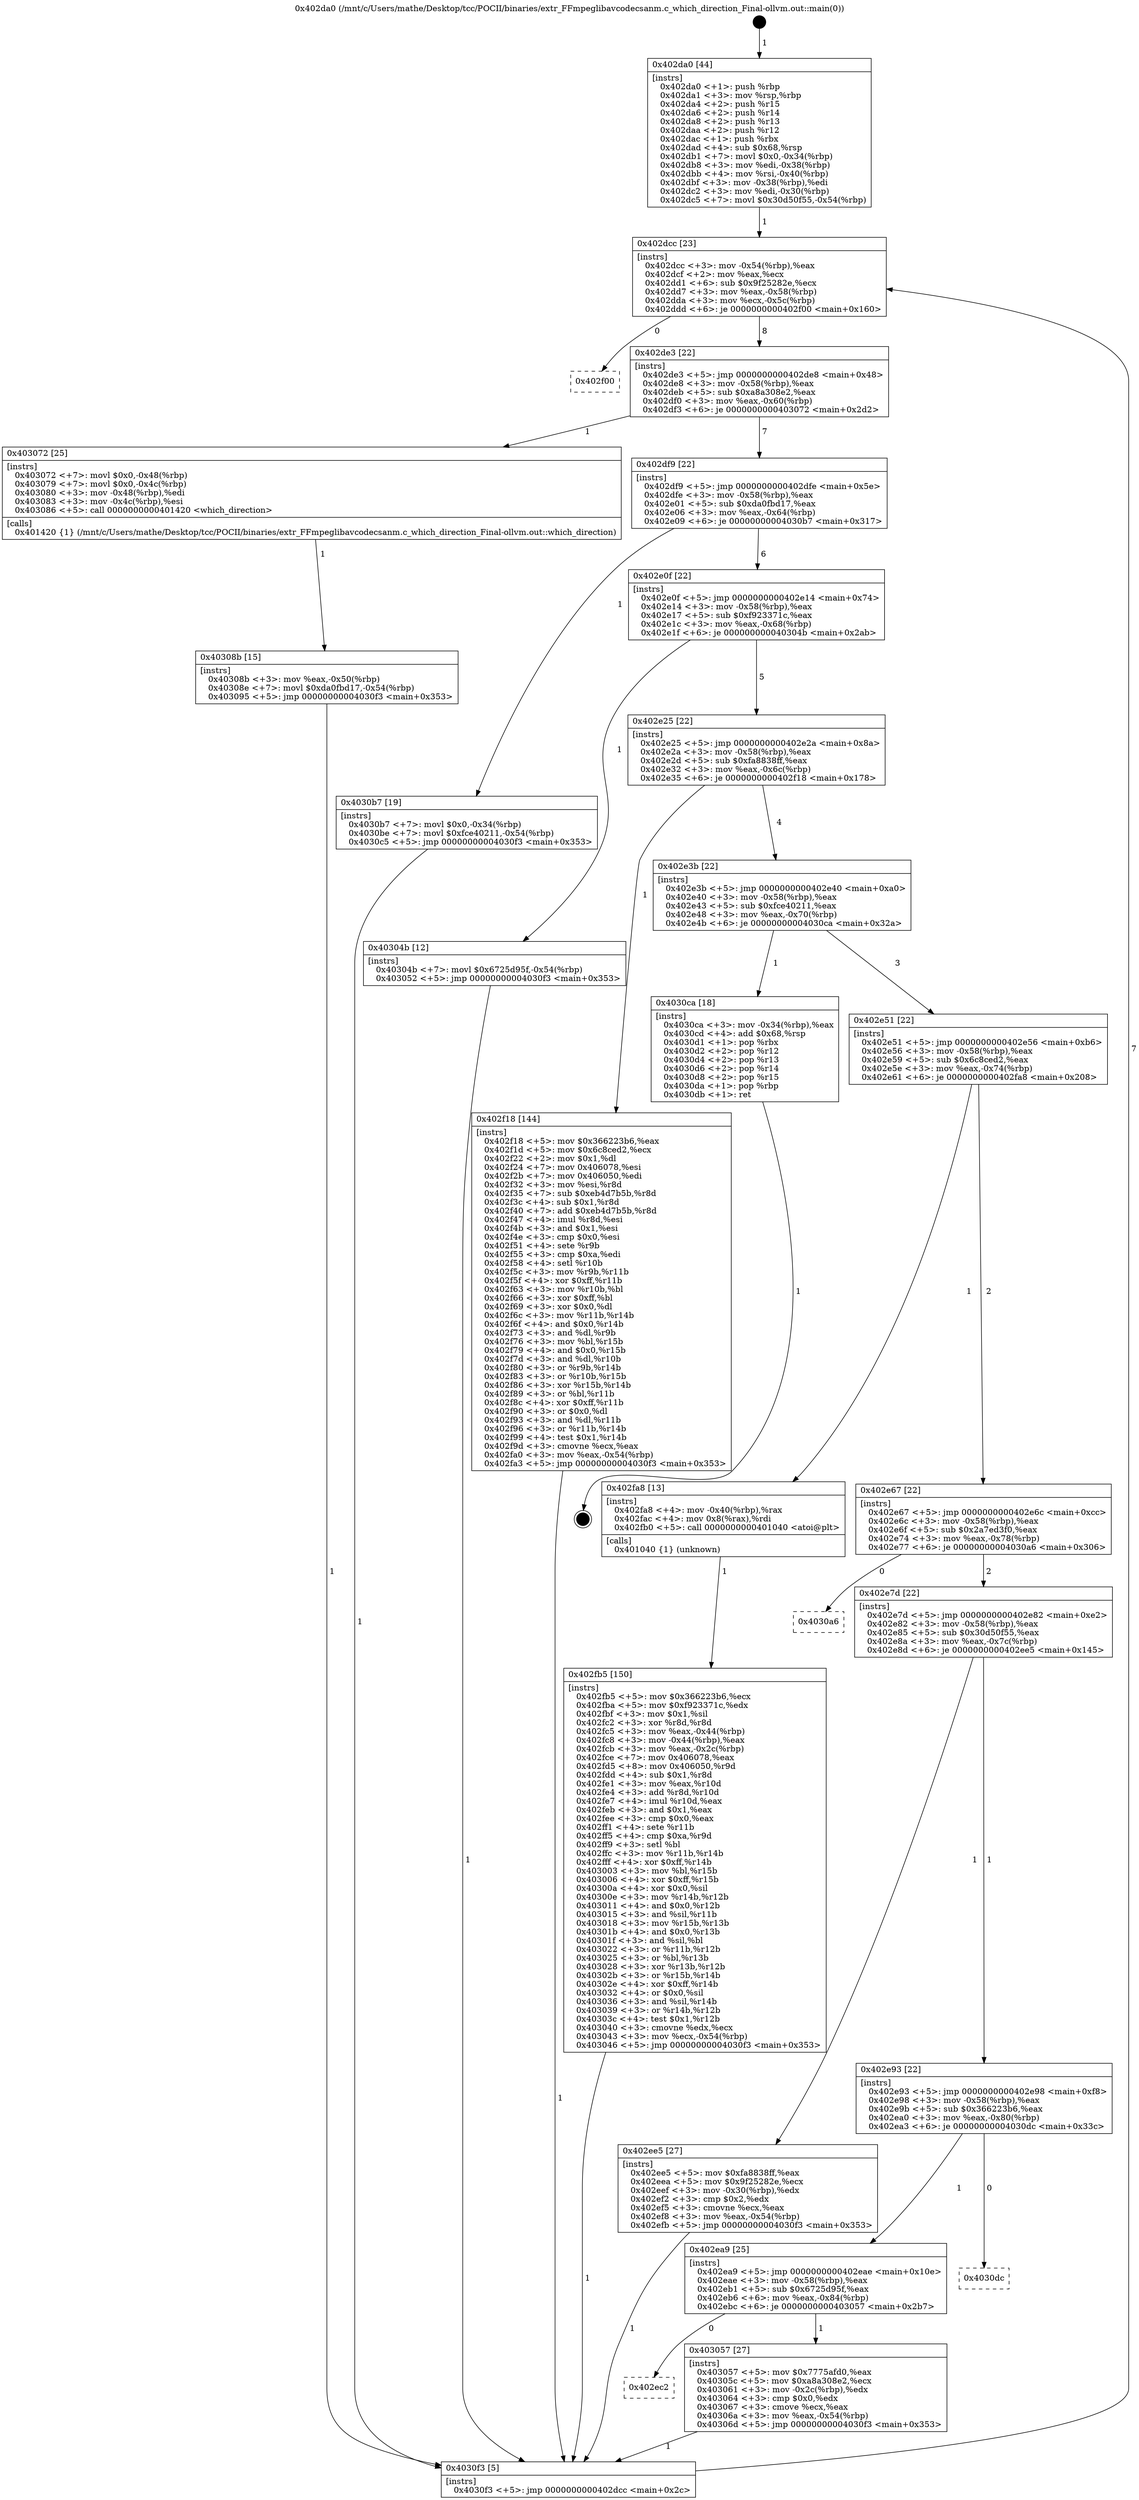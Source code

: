 digraph "0x402da0" {
  label = "0x402da0 (/mnt/c/Users/mathe/Desktop/tcc/POCII/binaries/extr_FFmpeglibavcodecsanm.c_which_direction_Final-ollvm.out::main(0))"
  labelloc = "t"
  node[shape=record]

  Entry [label="",width=0.3,height=0.3,shape=circle,fillcolor=black,style=filled]
  "0x402dcc" [label="{
     0x402dcc [23]\l
     | [instrs]\l
     &nbsp;&nbsp;0x402dcc \<+3\>: mov -0x54(%rbp),%eax\l
     &nbsp;&nbsp;0x402dcf \<+2\>: mov %eax,%ecx\l
     &nbsp;&nbsp;0x402dd1 \<+6\>: sub $0x9f25282e,%ecx\l
     &nbsp;&nbsp;0x402dd7 \<+3\>: mov %eax,-0x58(%rbp)\l
     &nbsp;&nbsp;0x402dda \<+3\>: mov %ecx,-0x5c(%rbp)\l
     &nbsp;&nbsp;0x402ddd \<+6\>: je 0000000000402f00 \<main+0x160\>\l
  }"]
  "0x402f00" [label="{
     0x402f00\l
  }", style=dashed]
  "0x402de3" [label="{
     0x402de3 [22]\l
     | [instrs]\l
     &nbsp;&nbsp;0x402de3 \<+5\>: jmp 0000000000402de8 \<main+0x48\>\l
     &nbsp;&nbsp;0x402de8 \<+3\>: mov -0x58(%rbp),%eax\l
     &nbsp;&nbsp;0x402deb \<+5\>: sub $0xa8a308e2,%eax\l
     &nbsp;&nbsp;0x402df0 \<+3\>: mov %eax,-0x60(%rbp)\l
     &nbsp;&nbsp;0x402df3 \<+6\>: je 0000000000403072 \<main+0x2d2\>\l
  }"]
  Exit [label="",width=0.3,height=0.3,shape=circle,fillcolor=black,style=filled,peripheries=2]
  "0x403072" [label="{
     0x403072 [25]\l
     | [instrs]\l
     &nbsp;&nbsp;0x403072 \<+7\>: movl $0x0,-0x48(%rbp)\l
     &nbsp;&nbsp;0x403079 \<+7\>: movl $0x0,-0x4c(%rbp)\l
     &nbsp;&nbsp;0x403080 \<+3\>: mov -0x48(%rbp),%edi\l
     &nbsp;&nbsp;0x403083 \<+3\>: mov -0x4c(%rbp),%esi\l
     &nbsp;&nbsp;0x403086 \<+5\>: call 0000000000401420 \<which_direction\>\l
     | [calls]\l
     &nbsp;&nbsp;0x401420 \{1\} (/mnt/c/Users/mathe/Desktop/tcc/POCII/binaries/extr_FFmpeglibavcodecsanm.c_which_direction_Final-ollvm.out::which_direction)\l
  }"]
  "0x402df9" [label="{
     0x402df9 [22]\l
     | [instrs]\l
     &nbsp;&nbsp;0x402df9 \<+5\>: jmp 0000000000402dfe \<main+0x5e\>\l
     &nbsp;&nbsp;0x402dfe \<+3\>: mov -0x58(%rbp),%eax\l
     &nbsp;&nbsp;0x402e01 \<+5\>: sub $0xda0fbd17,%eax\l
     &nbsp;&nbsp;0x402e06 \<+3\>: mov %eax,-0x64(%rbp)\l
     &nbsp;&nbsp;0x402e09 \<+6\>: je 00000000004030b7 \<main+0x317\>\l
  }"]
  "0x40308b" [label="{
     0x40308b [15]\l
     | [instrs]\l
     &nbsp;&nbsp;0x40308b \<+3\>: mov %eax,-0x50(%rbp)\l
     &nbsp;&nbsp;0x40308e \<+7\>: movl $0xda0fbd17,-0x54(%rbp)\l
     &nbsp;&nbsp;0x403095 \<+5\>: jmp 00000000004030f3 \<main+0x353\>\l
  }"]
  "0x4030b7" [label="{
     0x4030b7 [19]\l
     | [instrs]\l
     &nbsp;&nbsp;0x4030b7 \<+7\>: movl $0x0,-0x34(%rbp)\l
     &nbsp;&nbsp;0x4030be \<+7\>: movl $0xfce40211,-0x54(%rbp)\l
     &nbsp;&nbsp;0x4030c5 \<+5\>: jmp 00000000004030f3 \<main+0x353\>\l
  }"]
  "0x402e0f" [label="{
     0x402e0f [22]\l
     | [instrs]\l
     &nbsp;&nbsp;0x402e0f \<+5\>: jmp 0000000000402e14 \<main+0x74\>\l
     &nbsp;&nbsp;0x402e14 \<+3\>: mov -0x58(%rbp),%eax\l
     &nbsp;&nbsp;0x402e17 \<+5\>: sub $0xf923371c,%eax\l
     &nbsp;&nbsp;0x402e1c \<+3\>: mov %eax,-0x68(%rbp)\l
     &nbsp;&nbsp;0x402e1f \<+6\>: je 000000000040304b \<main+0x2ab\>\l
  }"]
  "0x402ec2" [label="{
     0x402ec2\l
  }", style=dashed]
  "0x40304b" [label="{
     0x40304b [12]\l
     | [instrs]\l
     &nbsp;&nbsp;0x40304b \<+7\>: movl $0x6725d95f,-0x54(%rbp)\l
     &nbsp;&nbsp;0x403052 \<+5\>: jmp 00000000004030f3 \<main+0x353\>\l
  }"]
  "0x402e25" [label="{
     0x402e25 [22]\l
     | [instrs]\l
     &nbsp;&nbsp;0x402e25 \<+5\>: jmp 0000000000402e2a \<main+0x8a\>\l
     &nbsp;&nbsp;0x402e2a \<+3\>: mov -0x58(%rbp),%eax\l
     &nbsp;&nbsp;0x402e2d \<+5\>: sub $0xfa8838ff,%eax\l
     &nbsp;&nbsp;0x402e32 \<+3\>: mov %eax,-0x6c(%rbp)\l
     &nbsp;&nbsp;0x402e35 \<+6\>: je 0000000000402f18 \<main+0x178\>\l
  }"]
  "0x403057" [label="{
     0x403057 [27]\l
     | [instrs]\l
     &nbsp;&nbsp;0x403057 \<+5\>: mov $0x7775afd0,%eax\l
     &nbsp;&nbsp;0x40305c \<+5\>: mov $0xa8a308e2,%ecx\l
     &nbsp;&nbsp;0x403061 \<+3\>: mov -0x2c(%rbp),%edx\l
     &nbsp;&nbsp;0x403064 \<+3\>: cmp $0x0,%edx\l
     &nbsp;&nbsp;0x403067 \<+3\>: cmove %ecx,%eax\l
     &nbsp;&nbsp;0x40306a \<+3\>: mov %eax,-0x54(%rbp)\l
     &nbsp;&nbsp;0x40306d \<+5\>: jmp 00000000004030f3 \<main+0x353\>\l
  }"]
  "0x402f18" [label="{
     0x402f18 [144]\l
     | [instrs]\l
     &nbsp;&nbsp;0x402f18 \<+5\>: mov $0x366223b6,%eax\l
     &nbsp;&nbsp;0x402f1d \<+5\>: mov $0x6c8ced2,%ecx\l
     &nbsp;&nbsp;0x402f22 \<+2\>: mov $0x1,%dl\l
     &nbsp;&nbsp;0x402f24 \<+7\>: mov 0x406078,%esi\l
     &nbsp;&nbsp;0x402f2b \<+7\>: mov 0x406050,%edi\l
     &nbsp;&nbsp;0x402f32 \<+3\>: mov %esi,%r8d\l
     &nbsp;&nbsp;0x402f35 \<+7\>: sub $0xeb4d7b5b,%r8d\l
     &nbsp;&nbsp;0x402f3c \<+4\>: sub $0x1,%r8d\l
     &nbsp;&nbsp;0x402f40 \<+7\>: add $0xeb4d7b5b,%r8d\l
     &nbsp;&nbsp;0x402f47 \<+4\>: imul %r8d,%esi\l
     &nbsp;&nbsp;0x402f4b \<+3\>: and $0x1,%esi\l
     &nbsp;&nbsp;0x402f4e \<+3\>: cmp $0x0,%esi\l
     &nbsp;&nbsp;0x402f51 \<+4\>: sete %r9b\l
     &nbsp;&nbsp;0x402f55 \<+3\>: cmp $0xa,%edi\l
     &nbsp;&nbsp;0x402f58 \<+4\>: setl %r10b\l
     &nbsp;&nbsp;0x402f5c \<+3\>: mov %r9b,%r11b\l
     &nbsp;&nbsp;0x402f5f \<+4\>: xor $0xff,%r11b\l
     &nbsp;&nbsp;0x402f63 \<+3\>: mov %r10b,%bl\l
     &nbsp;&nbsp;0x402f66 \<+3\>: xor $0xff,%bl\l
     &nbsp;&nbsp;0x402f69 \<+3\>: xor $0x0,%dl\l
     &nbsp;&nbsp;0x402f6c \<+3\>: mov %r11b,%r14b\l
     &nbsp;&nbsp;0x402f6f \<+4\>: and $0x0,%r14b\l
     &nbsp;&nbsp;0x402f73 \<+3\>: and %dl,%r9b\l
     &nbsp;&nbsp;0x402f76 \<+3\>: mov %bl,%r15b\l
     &nbsp;&nbsp;0x402f79 \<+4\>: and $0x0,%r15b\l
     &nbsp;&nbsp;0x402f7d \<+3\>: and %dl,%r10b\l
     &nbsp;&nbsp;0x402f80 \<+3\>: or %r9b,%r14b\l
     &nbsp;&nbsp;0x402f83 \<+3\>: or %r10b,%r15b\l
     &nbsp;&nbsp;0x402f86 \<+3\>: xor %r15b,%r14b\l
     &nbsp;&nbsp;0x402f89 \<+3\>: or %bl,%r11b\l
     &nbsp;&nbsp;0x402f8c \<+4\>: xor $0xff,%r11b\l
     &nbsp;&nbsp;0x402f90 \<+3\>: or $0x0,%dl\l
     &nbsp;&nbsp;0x402f93 \<+3\>: and %dl,%r11b\l
     &nbsp;&nbsp;0x402f96 \<+3\>: or %r11b,%r14b\l
     &nbsp;&nbsp;0x402f99 \<+4\>: test $0x1,%r14b\l
     &nbsp;&nbsp;0x402f9d \<+3\>: cmovne %ecx,%eax\l
     &nbsp;&nbsp;0x402fa0 \<+3\>: mov %eax,-0x54(%rbp)\l
     &nbsp;&nbsp;0x402fa3 \<+5\>: jmp 00000000004030f3 \<main+0x353\>\l
  }"]
  "0x402e3b" [label="{
     0x402e3b [22]\l
     | [instrs]\l
     &nbsp;&nbsp;0x402e3b \<+5\>: jmp 0000000000402e40 \<main+0xa0\>\l
     &nbsp;&nbsp;0x402e40 \<+3\>: mov -0x58(%rbp),%eax\l
     &nbsp;&nbsp;0x402e43 \<+5\>: sub $0xfce40211,%eax\l
     &nbsp;&nbsp;0x402e48 \<+3\>: mov %eax,-0x70(%rbp)\l
     &nbsp;&nbsp;0x402e4b \<+6\>: je 00000000004030ca \<main+0x32a\>\l
  }"]
  "0x402ea9" [label="{
     0x402ea9 [25]\l
     | [instrs]\l
     &nbsp;&nbsp;0x402ea9 \<+5\>: jmp 0000000000402eae \<main+0x10e\>\l
     &nbsp;&nbsp;0x402eae \<+3\>: mov -0x58(%rbp),%eax\l
     &nbsp;&nbsp;0x402eb1 \<+5\>: sub $0x6725d95f,%eax\l
     &nbsp;&nbsp;0x402eb6 \<+6\>: mov %eax,-0x84(%rbp)\l
     &nbsp;&nbsp;0x402ebc \<+6\>: je 0000000000403057 \<main+0x2b7\>\l
  }"]
  "0x4030ca" [label="{
     0x4030ca [18]\l
     | [instrs]\l
     &nbsp;&nbsp;0x4030ca \<+3\>: mov -0x34(%rbp),%eax\l
     &nbsp;&nbsp;0x4030cd \<+4\>: add $0x68,%rsp\l
     &nbsp;&nbsp;0x4030d1 \<+1\>: pop %rbx\l
     &nbsp;&nbsp;0x4030d2 \<+2\>: pop %r12\l
     &nbsp;&nbsp;0x4030d4 \<+2\>: pop %r13\l
     &nbsp;&nbsp;0x4030d6 \<+2\>: pop %r14\l
     &nbsp;&nbsp;0x4030d8 \<+2\>: pop %r15\l
     &nbsp;&nbsp;0x4030da \<+1\>: pop %rbp\l
     &nbsp;&nbsp;0x4030db \<+1\>: ret\l
  }"]
  "0x402e51" [label="{
     0x402e51 [22]\l
     | [instrs]\l
     &nbsp;&nbsp;0x402e51 \<+5\>: jmp 0000000000402e56 \<main+0xb6\>\l
     &nbsp;&nbsp;0x402e56 \<+3\>: mov -0x58(%rbp),%eax\l
     &nbsp;&nbsp;0x402e59 \<+5\>: sub $0x6c8ced2,%eax\l
     &nbsp;&nbsp;0x402e5e \<+3\>: mov %eax,-0x74(%rbp)\l
     &nbsp;&nbsp;0x402e61 \<+6\>: je 0000000000402fa8 \<main+0x208\>\l
  }"]
  "0x4030dc" [label="{
     0x4030dc\l
  }", style=dashed]
  "0x402fa8" [label="{
     0x402fa8 [13]\l
     | [instrs]\l
     &nbsp;&nbsp;0x402fa8 \<+4\>: mov -0x40(%rbp),%rax\l
     &nbsp;&nbsp;0x402fac \<+4\>: mov 0x8(%rax),%rdi\l
     &nbsp;&nbsp;0x402fb0 \<+5\>: call 0000000000401040 \<atoi@plt\>\l
     | [calls]\l
     &nbsp;&nbsp;0x401040 \{1\} (unknown)\l
  }"]
  "0x402e67" [label="{
     0x402e67 [22]\l
     | [instrs]\l
     &nbsp;&nbsp;0x402e67 \<+5\>: jmp 0000000000402e6c \<main+0xcc\>\l
     &nbsp;&nbsp;0x402e6c \<+3\>: mov -0x58(%rbp),%eax\l
     &nbsp;&nbsp;0x402e6f \<+5\>: sub $0x2a7ed3f0,%eax\l
     &nbsp;&nbsp;0x402e74 \<+3\>: mov %eax,-0x78(%rbp)\l
     &nbsp;&nbsp;0x402e77 \<+6\>: je 00000000004030a6 \<main+0x306\>\l
  }"]
  "0x402fb5" [label="{
     0x402fb5 [150]\l
     | [instrs]\l
     &nbsp;&nbsp;0x402fb5 \<+5\>: mov $0x366223b6,%ecx\l
     &nbsp;&nbsp;0x402fba \<+5\>: mov $0xf923371c,%edx\l
     &nbsp;&nbsp;0x402fbf \<+3\>: mov $0x1,%sil\l
     &nbsp;&nbsp;0x402fc2 \<+3\>: xor %r8d,%r8d\l
     &nbsp;&nbsp;0x402fc5 \<+3\>: mov %eax,-0x44(%rbp)\l
     &nbsp;&nbsp;0x402fc8 \<+3\>: mov -0x44(%rbp),%eax\l
     &nbsp;&nbsp;0x402fcb \<+3\>: mov %eax,-0x2c(%rbp)\l
     &nbsp;&nbsp;0x402fce \<+7\>: mov 0x406078,%eax\l
     &nbsp;&nbsp;0x402fd5 \<+8\>: mov 0x406050,%r9d\l
     &nbsp;&nbsp;0x402fdd \<+4\>: sub $0x1,%r8d\l
     &nbsp;&nbsp;0x402fe1 \<+3\>: mov %eax,%r10d\l
     &nbsp;&nbsp;0x402fe4 \<+3\>: add %r8d,%r10d\l
     &nbsp;&nbsp;0x402fe7 \<+4\>: imul %r10d,%eax\l
     &nbsp;&nbsp;0x402feb \<+3\>: and $0x1,%eax\l
     &nbsp;&nbsp;0x402fee \<+3\>: cmp $0x0,%eax\l
     &nbsp;&nbsp;0x402ff1 \<+4\>: sete %r11b\l
     &nbsp;&nbsp;0x402ff5 \<+4\>: cmp $0xa,%r9d\l
     &nbsp;&nbsp;0x402ff9 \<+3\>: setl %bl\l
     &nbsp;&nbsp;0x402ffc \<+3\>: mov %r11b,%r14b\l
     &nbsp;&nbsp;0x402fff \<+4\>: xor $0xff,%r14b\l
     &nbsp;&nbsp;0x403003 \<+3\>: mov %bl,%r15b\l
     &nbsp;&nbsp;0x403006 \<+4\>: xor $0xff,%r15b\l
     &nbsp;&nbsp;0x40300a \<+4\>: xor $0x0,%sil\l
     &nbsp;&nbsp;0x40300e \<+3\>: mov %r14b,%r12b\l
     &nbsp;&nbsp;0x403011 \<+4\>: and $0x0,%r12b\l
     &nbsp;&nbsp;0x403015 \<+3\>: and %sil,%r11b\l
     &nbsp;&nbsp;0x403018 \<+3\>: mov %r15b,%r13b\l
     &nbsp;&nbsp;0x40301b \<+4\>: and $0x0,%r13b\l
     &nbsp;&nbsp;0x40301f \<+3\>: and %sil,%bl\l
     &nbsp;&nbsp;0x403022 \<+3\>: or %r11b,%r12b\l
     &nbsp;&nbsp;0x403025 \<+3\>: or %bl,%r13b\l
     &nbsp;&nbsp;0x403028 \<+3\>: xor %r13b,%r12b\l
     &nbsp;&nbsp;0x40302b \<+3\>: or %r15b,%r14b\l
     &nbsp;&nbsp;0x40302e \<+4\>: xor $0xff,%r14b\l
     &nbsp;&nbsp;0x403032 \<+4\>: or $0x0,%sil\l
     &nbsp;&nbsp;0x403036 \<+3\>: and %sil,%r14b\l
     &nbsp;&nbsp;0x403039 \<+3\>: or %r14b,%r12b\l
     &nbsp;&nbsp;0x40303c \<+4\>: test $0x1,%r12b\l
     &nbsp;&nbsp;0x403040 \<+3\>: cmovne %edx,%ecx\l
     &nbsp;&nbsp;0x403043 \<+3\>: mov %ecx,-0x54(%rbp)\l
     &nbsp;&nbsp;0x403046 \<+5\>: jmp 00000000004030f3 \<main+0x353\>\l
  }"]
  "0x4030a6" [label="{
     0x4030a6\l
  }", style=dashed]
  "0x402e7d" [label="{
     0x402e7d [22]\l
     | [instrs]\l
     &nbsp;&nbsp;0x402e7d \<+5\>: jmp 0000000000402e82 \<main+0xe2\>\l
     &nbsp;&nbsp;0x402e82 \<+3\>: mov -0x58(%rbp),%eax\l
     &nbsp;&nbsp;0x402e85 \<+5\>: sub $0x30d50f55,%eax\l
     &nbsp;&nbsp;0x402e8a \<+3\>: mov %eax,-0x7c(%rbp)\l
     &nbsp;&nbsp;0x402e8d \<+6\>: je 0000000000402ee5 \<main+0x145\>\l
  }"]
  "0x402da0" [label="{
     0x402da0 [44]\l
     | [instrs]\l
     &nbsp;&nbsp;0x402da0 \<+1\>: push %rbp\l
     &nbsp;&nbsp;0x402da1 \<+3\>: mov %rsp,%rbp\l
     &nbsp;&nbsp;0x402da4 \<+2\>: push %r15\l
     &nbsp;&nbsp;0x402da6 \<+2\>: push %r14\l
     &nbsp;&nbsp;0x402da8 \<+2\>: push %r13\l
     &nbsp;&nbsp;0x402daa \<+2\>: push %r12\l
     &nbsp;&nbsp;0x402dac \<+1\>: push %rbx\l
     &nbsp;&nbsp;0x402dad \<+4\>: sub $0x68,%rsp\l
     &nbsp;&nbsp;0x402db1 \<+7\>: movl $0x0,-0x34(%rbp)\l
     &nbsp;&nbsp;0x402db8 \<+3\>: mov %edi,-0x38(%rbp)\l
     &nbsp;&nbsp;0x402dbb \<+4\>: mov %rsi,-0x40(%rbp)\l
     &nbsp;&nbsp;0x402dbf \<+3\>: mov -0x38(%rbp),%edi\l
     &nbsp;&nbsp;0x402dc2 \<+3\>: mov %edi,-0x30(%rbp)\l
     &nbsp;&nbsp;0x402dc5 \<+7\>: movl $0x30d50f55,-0x54(%rbp)\l
  }"]
  "0x402ee5" [label="{
     0x402ee5 [27]\l
     | [instrs]\l
     &nbsp;&nbsp;0x402ee5 \<+5\>: mov $0xfa8838ff,%eax\l
     &nbsp;&nbsp;0x402eea \<+5\>: mov $0x9f25282e,%ecx\l
     &nbsp;&nbsp;0x402eef \<+3\>: mov -0x30(%rbp),%edx\l
     &nbsp;&nbsp;0x402ef2 \<+3\>: cmp $0x2,%edx\l
     &nbsp;&nbsp;0x402ef5 \<+3\>: cmovne %ecx,%eax\l
     &nbsp;&nbsp;0x402ef8 \<+3\>: mov %eax,-0x54(%rbp)\l
     &nbsp;&nbsp;0x402efb \<+5\>: jmp 00000000004030f3 \<main+0x353\>\l
  }"]
  "0x402e93" [label="{
     0x402e93 [22]\l
     | [instrs]\l
     &nbsp;&nbsp;0x402e93 \<+5\>: jmp 0000000000402e98 \<main+0xf8\>\l
     &nbsp;&nbsp;0x402e98 \<+3\>: mov -0x58(%rbp),%eax\l
     &nbsp;&nbsp;0x402e9b \<+5\>: sub $0x366223b6,%eax\l
     &nbsp;&nbsp;0x402ea0 \<+3\>: mov %eax,-0x80(%rbp)\l
     &nbsp;&nbsp;0x402ea3 \<+6\>: je 00000000004030dc \<main+0x33c\>\l
  }"]
  "0x4030f3" [label="{
     0x4030f3 [5]\l
     | [instrs]\l
     &nbsp;&nbsp;0x4030f3 \<+5\>: jmp 0000000000402dcc \<main+0x2c\>\l
  }"]
  Entry -> "0x402da0" [label=" 1"]
  "0x402dcc" -> "0x402f00" [label=" 0"]
  "0x402dcc" -> "0x402de3" [label=" 8"]
  "0x4030ca" -> Exit [label=" 1"]
  "0x402de3" -> "0x403072" [label=" 1"]
  "0x402de3" -> "0x402df9" [label=" 7"]
  "0x4030b7" -> "0x4030f3" [label=" 1"]
  "0x402df9" -> "0x4030b7" [label=" 1"]
  "0x402df9" -> "0x402e0f" [label=" 6"]
  "0x40308b" -> "0x4030f3" [label=" 1"]
  "0x402e0f" -> "0x40304b" [label=" 1"]
  "0x402e0f" -> "0x402e25" [label=" 5"]
  "0x403072" -> "0x40308b" [label=" 1"]
  "0x402e25" -> "0x402f18" [label=" 1"]
  "0x402e25" -> "0x402e3b" [label=" 4"]
  "0x403057" -> "0x4030f3" [label=" 1"]
  "0x402e3b" -> "0x4030ca" [label=" 1"]
  "0x402e3b" -> "0x402e51" [label=" 3"]
  "0x402ea9" -> "0x403057" [label=" 1"]
  "0x402e51" -> "0x402fa8" [label=" 1"]
  "0x402e51" -> "0x402e67" [label=" 2"]
  "0x402ea9" -> "0x402ec2" [label=" 0"]
  "0x402e67" -> "0x4030a6" [label=" 0"]
  "0x402e67" -> "0x402e7d" [label=" 2"]
  "0x402e93" -> "0x4030dc" [label=" 0"]
  "0x402e7d" -> "0x402ee5" [label=" 1"]
  "0x402e7d" -> "0x402e93" [label=" 1"]
  "0x402ee5" -> "0x4030f3" [label=" 1"]
  "0x402da0" -> "0x402dcc" [label=" 1"]
  "0x4030f3" -> "0x402dcc" [label=" 7"]
  "0x402f18" -> "0x4030f3" [label=" 1"]
  "0x402fa8" -> "0x402fb5" [label=" 1"]
  "0x402fb5" -> "0x4030f3" [label=" 1"]
  "0x40304b" -> "0x4030f3" [label=" 1"]
  "0x402e93" -> "0x402ea9" [label=" 1"]
}
